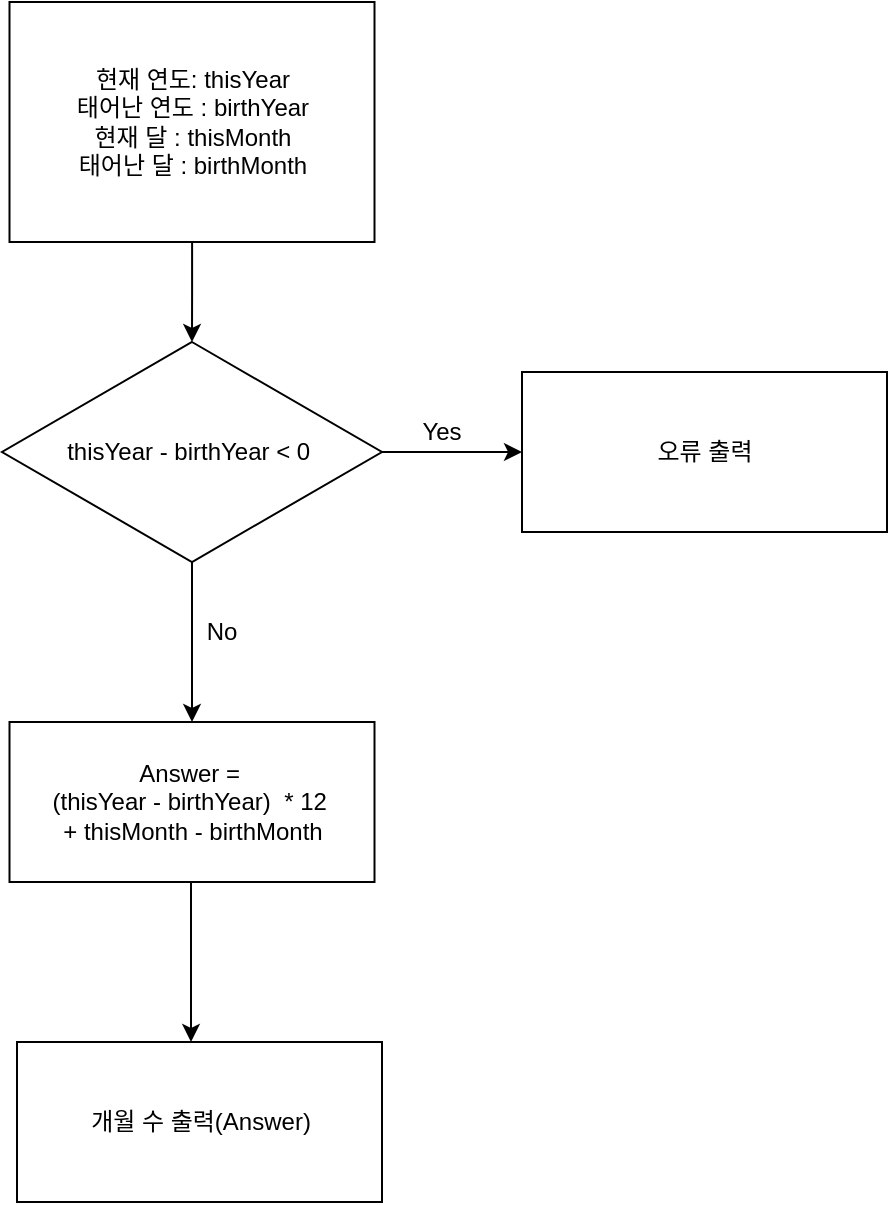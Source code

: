 <mxfile version="20.8.20" type="device"><diagram name="페이지-1" id="h_GA-7jQHqoO2VGf7NXl"><mxGraphModel dx="1434" dy="751" grid="1" gridSize="10" guides="1" tooltips="1" connect="1" arrows="1" fold="1" page="1" pageScale="1" pageWidth="827" pageHeight="1169" math="0" shadow="0"><root><mxCell id="0"/><mxCell id="1" parent="0"/><mxCell id="2vU8EcIh2szYGRwJ4m9y-4" style="edgeStyle=orthogonalEdgeStyle;rounded=0;orthogonalLoop=1;jettySize=auto;html=1;entryX=0.5;entryY=0;entryDx=0;entryDy=0;" edge="1" parent="1" source="2vU8EcIh2szYGRwJ4m9y-1" target="2vU8EcIh2szYGRwJ4m9y-2"><mxGeometry relative="1" as="geometry"/></mxCell><mxCell id="2vU8EcIh2szYGRwJ4m9y-1" value="현재 연도: thisYear&lt;br&gt;태어난 연도 : birthYear&lt;br&gt;현재 달 : thisMonth&lt;br&gt;태어난 달 : birthMonth" style="rounded=0;whiteSpace=wrap;html=1;" vertex="1" parent="1"><mxGeometry x="113.75" y="120" width="182.5" height="120" as="geometry"/></mxCell><mxCell id="2vU8EcIh2szYGRwJ4m9y-5" style="edgeStyle=orthogonalEdgeStyle;rounded=0;orthogonalLoop=1;jettySize=auto;html=1;" edge="1" parent="1" source="2vU8EcIh2szYGRwJ4m9y-2"><mxGeometry relative="1" as="geometry"><mxPoint x="205" y="480" as="targetPoint"/></mxGeometry></mxCell><mxCell id="2vU8EcIh2szYGRwJ4m9y-6" style="edgeStyle=orthogonalEdgeStyle;rounded=0;orthogonalLoop=1;jettySize=auto;html=1;" edge="1" parent="1" source="2vU8EcIh2szYGRwJ4m9y-2"><mxGeometry relative="1" as="geometry"><mxPoint x="370" y="345" as="targetPoint"/></mxGeometry></mxCell><mxCell id="2vU8EcIh2szYGRwJ4m9y-2" value="thisYear - birthYear &amp;lt; 0&amp;nbsp;" style="rhombus;whiteSpace=wrap;html=1;" vertex="1" parent="1"><mxGeometry x="110" y="290" width="190" height="110" as="geometry"/></mxCell><mxCell id="2vU8EcIh2szYGRwJ4m9y-8" value="Yes" style="text;html=1;strokeColor=none;fillColor=none;align=center;verticalAlign=middle;whiteSpace=wrap;rounded=0;" vertex="1" parent="1"><mxGeometry x="300" y="320" width="60" height="30" as="geometry"/></mxCell><mxCell id="2vU8EcIh2szYGRwJ4m9y-9" value="No" style="text;html=1;strokeColor=none;fillColor=none;align=center;verticalAlign=middle;whiteSpace=wrap;rounded=0;" vertex="1" parent="1"><mxGeometry x="190" y="420" width="60" height="30" as="geometry"/></mxCell><mxCell id="2vU8EcIh2szYGRwJ4m9y-10" value="Answer =&amp;nbsp;&lt;br&gt;(thisYear - birthYear)&amp;nbsp; * 12&amp;nbsp;&lt;br&gt;+ thisMonth - birthMonth" style="rounded=0;whiteSpace=wrap;html=1;" vertex="1" parent="1"><mxGeometry x="113.75" y="480" width="182.5" height="80" as="geometry"/></mxCell><mxCell id="2vU8EcIh2szYGRwJ4m9y-11" value="오류 출력" style="rounded=0;whiteSpace=wrap;html=1;" vertex="1" parent="1"><mxGeometry x="370" y="305" width="182.5" height="80" as="geometry"/></mxCell><mxCell id="2vU8EcIh2szYGRwJ4m9y-13" style="edgeStyle=orthogonalEdgeStyle;rounded=0;orthogonalLoop=1;jettySize=auto;html=1;" edge="1" parent="1"><mxGeometry relative="1" as="geometry"><mxPoint x="204.5" y="640" as="targetPoint"/><mxPoint x="204.5" y="560" as="sourcePoint"/><Array as="points"><mxPoint x="205" y="620"/><mxPoint x="205" y="620"/></Array></mxGeometry></mxCell><mxCell id="2vU8EcIh2szYGRwJ4m9y-14" value="개월 수 출력(Answer)" style="rounded=0;whiteSpace=wrap;html=1;" vertex="1" parent="1"><mxGeometry x="117.5" y="640" width="182.5" height="80" as="geometry"/></mxCell></root></mxGraphModel></diagram></mxfile>